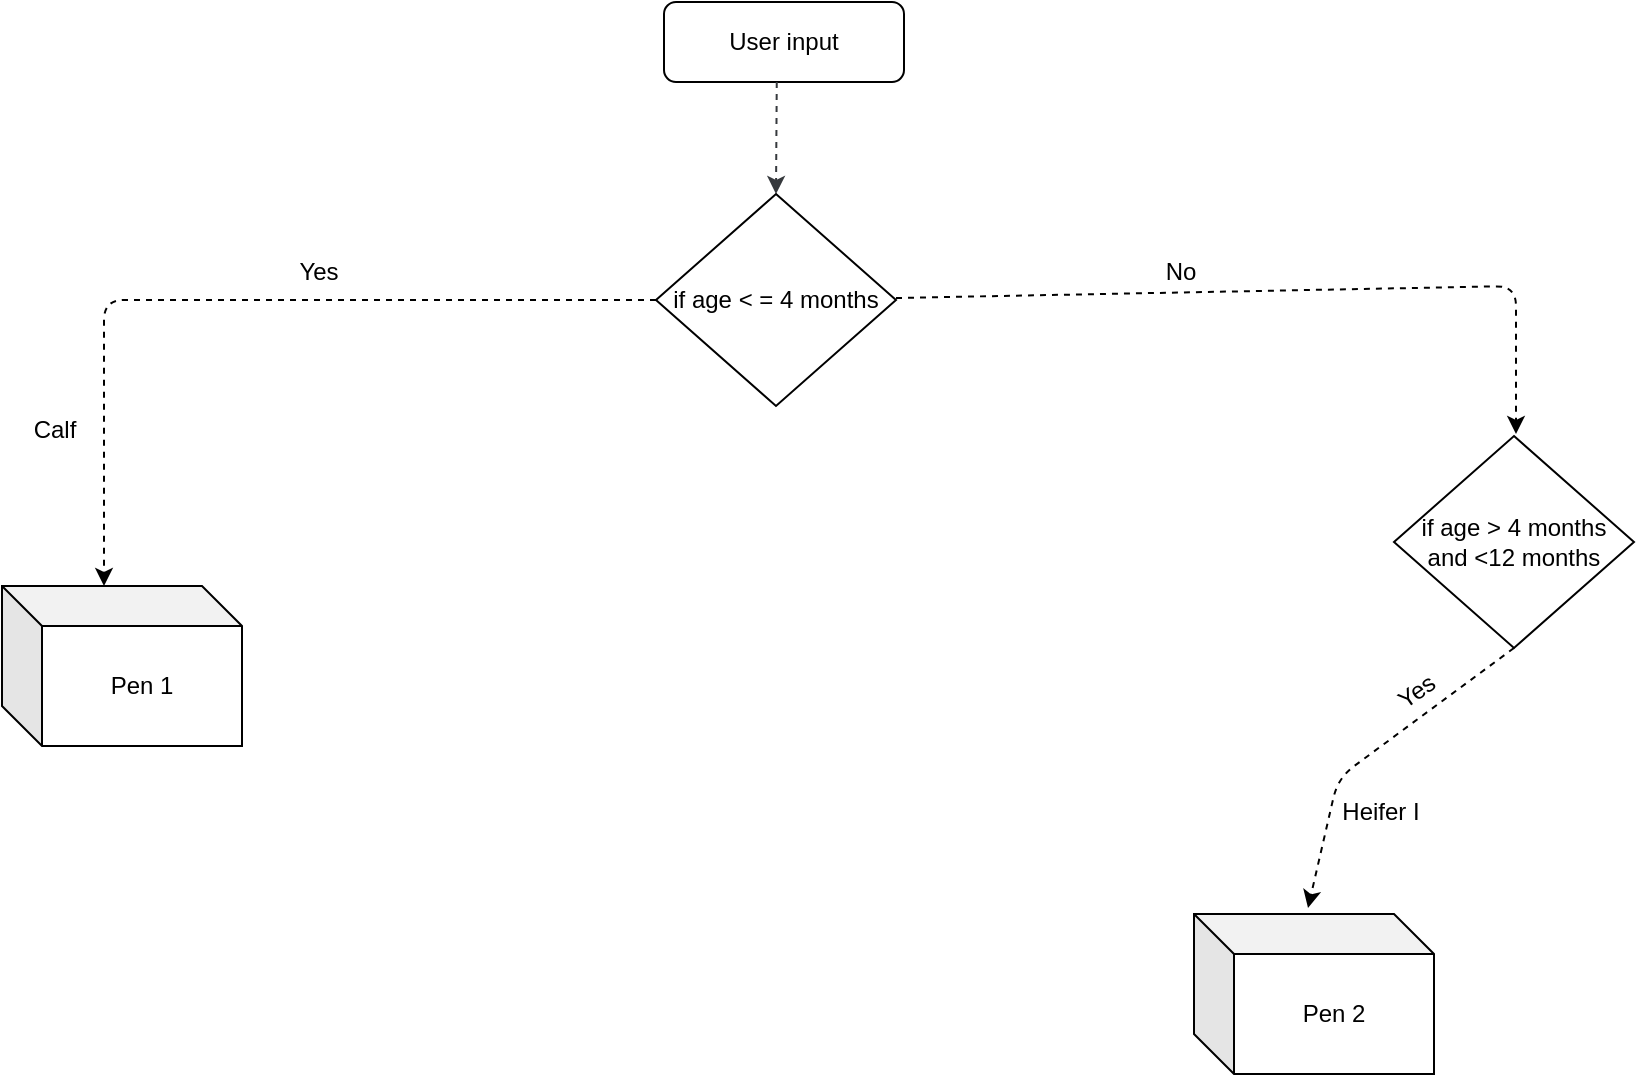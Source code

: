 <mxfile version="14.8.0" type="github">
  <diagram id="C5RBs43oDa-KdzZeNtuy" name="Page-1">
    <mxGraphModel dx="1778" dy="989" grid="0" gridSize="10" guides="1" tooltips="1" connect="1" arrows="1" fold="1" page="1" pageScale="1" pageWidth="1920" pageHeight="1200" math="0" shadow="0">
      <root>
        <mxCell id="WIyWlLk6GJQsqaUBKTNV-0" />
        <mxCell id="WIyWlLk6GJQsqaUBKTNV-1" parent="WIyWlLk6GJQsqaUBKTNV-0" />
        <mxCell id="WIyWlLk6GJQsqaUBKTNV-3" value="User input" style="rounded=1;whiteSpace=wrap;html=1;fontSize=12;glass=0;strokeWidth=1;shadow=0;" parent="WIyWlLk6GJQsqaUBKTNV-1" vertex="1">
          <mxGeometry x="770" y="49" width="120" height="40" as="geometry" />
        </mxCell>
        <mxCell id="8aOL3JUY5wuznuy4mqsb-8" value="" style="endArrow=classic;html=1;rounded=0;fillColor=#cdeb8b;strokeColor=#36393d;dashed=1;" edge="1" parent="WIyWlLk6GJQsqaUBKTNV-1">
          <mxGeometry width="50" height="50" relative="1" as="geometry">
            <mxPoint x="826.38" y="89" as="sourcePoint" />
            <mxPoint x="826" y="145" as="targetPoint" />
          </mxGeometry>
        </mxCell>
        <mxCell id="8aOL3JUY5wuznuy4mqsb-10" value="Yes" style="text;html=1;align=center;verticalAlign=middle;resizable=0;points=[];autosize=1;strokeColor=none;" vertex="1" parent="WIyWlLk6GJQsqaUBKTNV-1">
          <mxGeometry x="582" y="175" width="30" height="18" as="geometry" />
        </mxCell>
        <mxCell id="8aOL3JUY5wuznuy4mqsb-12" value="if age &amp;lt; = 4 months" style="rhombus;whiteSpace=wrap;html=1;" vertex="1" parent="WIyWlLk6GJQsqaUBKTNV-1">
          <mxGeometry x="766" y="145" width="120" height="106" as="geometry" />
        </mxCell>
        <mxCell id="8aOL3JUY5wuznuy4mqsb-13" value="" style="endArrow=classic;html=1;shadow=0;strokeWidth=1;dashed=1;exitX=0;exitY=0.5;exitDx=0;exitDy=0;" edge="1" parent="WIyWlLk6GJQsqaUBKTNV-1" source="8aOL3JUY5wuznuy4mqsb-12">
          <mxGeometry width="50" height="50" relative="1" as="geometry">
            <mxPoint x="541" y="361" as="sourcePoint" />
            <mxPoint x="490" y="341" as="targetPoint" />
            <Array as="points">
              <mxPoint x="490" y="198" />
            </Array>
          </mxGeometry>
        </mxCell>
        <mxCell id="8aOL3JUY5wuznuy4mqsb-15" value="Calf" style="text;html=1;align=center;verticalAlign=middle;resizable=0;points=[];autosize=1;strokeColor=none;" vertex="1" parent="WIyWlLk6GJQsqaUBKTNV-1">
          <mxGeometry x="449" y="254" width="32" height="18" as="geometry" />
        </mxCell>
        <mxCell id="8aOL3JUY5wuznuy4mqsb-16" value="" style="endArrow=classic;html=1;shadow=0;dashed=1;strokeColor=#000000;strokeWidth=1;" edge="1" parent="WIyWlLk6GJQsqaUBKTNV-1">
          <mxGeometry width="50" height="50" relative="1" as="geometry">
            <mxPoint x="886" y="197" as="sourcePoint" />
            <mxPoint x="1196" y="265" as="targetPoint" />
            <Array as="points">
              <mxPoint x="1196" y="191" />
            </Array>
          </mxGeometry>
        </mxCell>
        <mxCell id="8aOL3JUY5wuznuy4mqsb-17" value="No" style="text;html=1;align=center;verticalAlign=middle;resizable=0;points=[];autosize=1;strokeColor=none;" vertex="1" parent="WIyWlLk6GJQsqaUBKTNV-1">
          <mxGeometry x="1015" y="175" width="26" height="18" as="geometry" />
        </mxCell>
        <mxCell id="8aOL3JUY5wuznuy4mqsb-18" value="Pen 1" style="shape=cube;whiteSpace=wrap;html=1;boundedLbl=1;backgroundOutline=1;darkOpacity=0.05;darkOpacity2=0.1;" vertex="1" parent="WIyWlLk6GJQsqaUBKTNV-1">
          <mxGeometry x="439" y="341" width="120" height="80" as="geometry" />
        </mxCell>
        <mxCell id="8aOL3JUY5wuznuy4mqsb-19" value="&lt;div&gt;if age &amp;gt; 4 months&lt;/div&gt;&lt;div&gt;and &amp;lt;12 months&lt;br&gt;&lt;/div&gt;" style="rhombus;whiteSpace=wrap;html=1;" vertex="1" parent="WIyWlLk6GJQsqaUBKTNV-1">
          <mxGeometry x="1135" y="266" width="120" height="106" as="geometry" />
        </mxCell>
        <mxCell id="8aOL3JUY5wuznuy4mqsb-21" value="" style="endArrow=classic;html=1;shadow=0;dashed=1;strokeColor=#000000;strokeWidth=1;exitX=0.5;exitY=1;exitDx=0;exitDy=0;" edge="1" parent="WIyWlLk6GJQsqaUBKTNV-1" source="8aOL3JUY5wuznuy4mqsb-19">
          <mxGeometry width="50" height="50" relative="1" as="geometry">
            <mxPoint x="1195" y="377" as="sourcePoint" />
            <mxPoint x="1092" y="502" as="targetPoint" />
            <Array as="points">
              <mxPoint x="1107" y="437" />
            </Array>
          </mxGeometry>
        </mxCell>
        <mxCell id="8aOL3JUY5wuznuy4mqsb-22" value="Yes" style="text;html=1;align=center;verticalAlign=middle;resizable=0;points=[];autosize=1;strokeColor=none;rotation=-35;" vertex="1" parent="WIyWlLk6GJQsqaUBKTNV-1">
          <mxGeometry x="1131" y="385" width="30" height="18" as="geometry" />
        </mxCell>
        <mxCell id="8aOL3JUY5wuznuy4mqsb-24" value="Pen 2" style="shape=cube;whiteSpace=wrap;html=1;boundedLbl=1;backgroundOutline=1;darkOpacity=0.05;darkOpacity2=0.1;" vertex="1" parent="WIyWlLk6GJQsqaUBKTNV-1">
          <mxGeometry x="1035" y="505" width="120" height="80" as="geometry" />
        </mxCell>
        <mxCell id="8aOL3JUY5wuznuy4mqsb-25" value="Heifer I" style="text;html=1;align=center;verticalAlign=middle;resizable=0;points=[];autosize=1;strokeColor=none;" vertex="1" parent="WIyWlLk6GJQsqaUBKTNV-1">
          <mxGeometry x="1103.5" y="445" width="49" height="18" as="geometry" />
        </mxCell>
      </root>
    </mxGraphModel>
  </diagram>
</mxfile>
